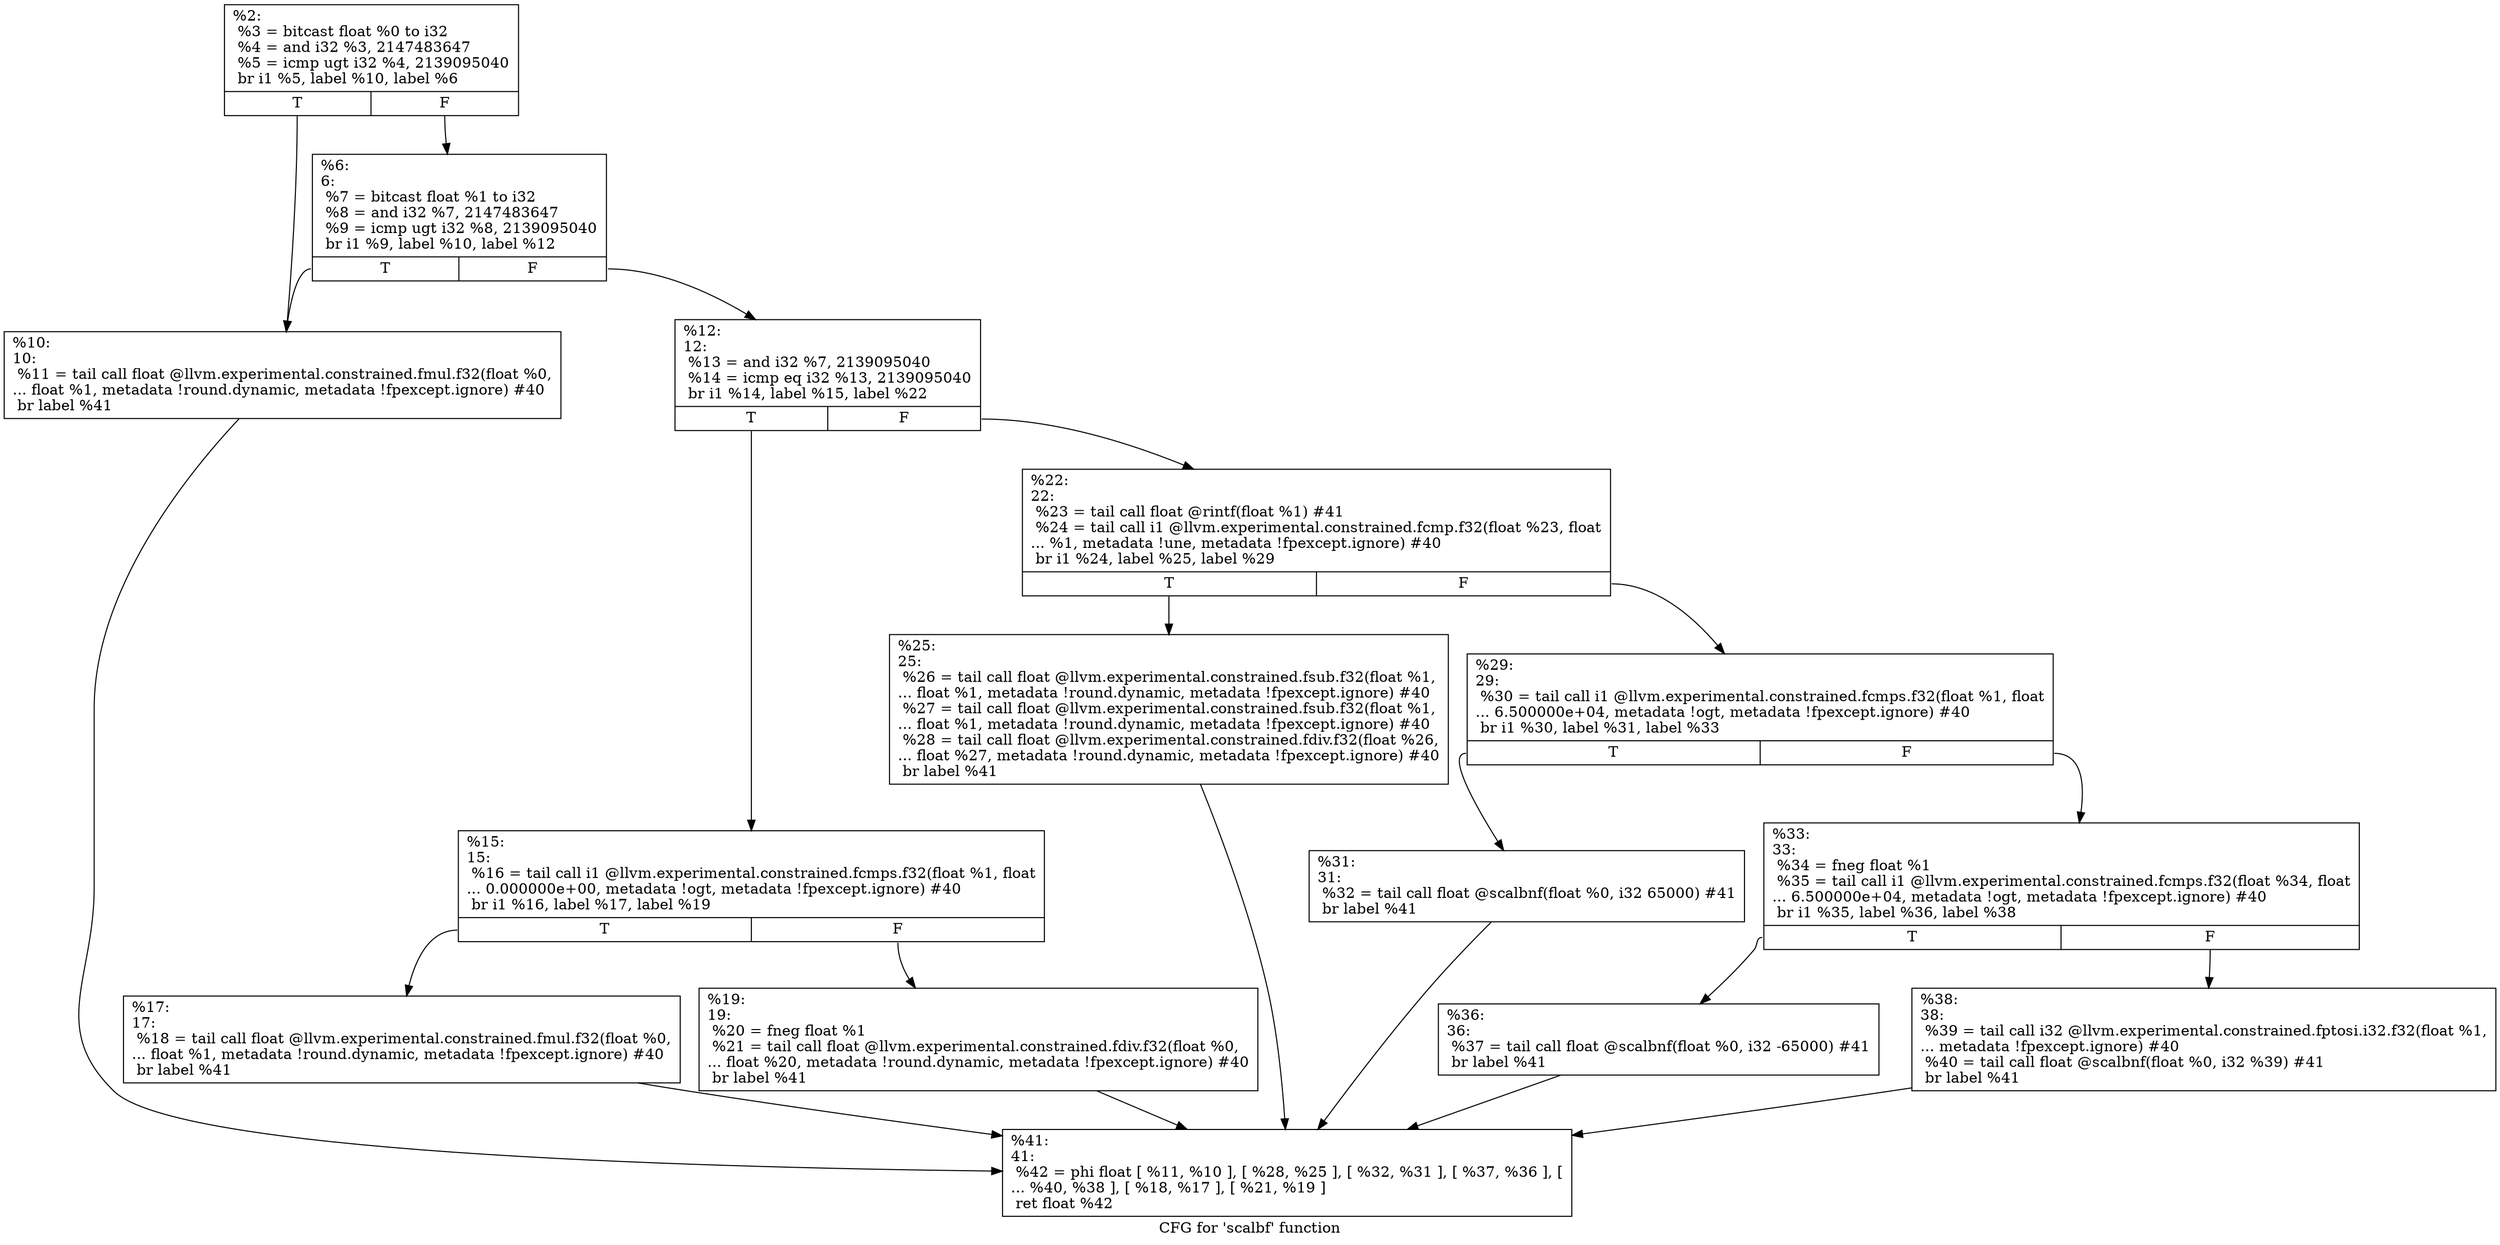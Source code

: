 digraph "CFG for 'scalbf' function" {
	label="CFG for 'scalbf' function";

	Node0x1e9bec0 [shape=record,label="{%2:\l  %3 = bitcast float %0 to i32\l  %4 = and i32 %3, 2147483647\l  %5 = icmp ugt i32 %4, 2139095040\l  br i1 %5, label %10, label %6\l|{<s0>T|<s1>F}}"];
	Node0x1e9bec0:s0 -> Node0x1e9cd40;
	Node0x1e9bec0:s1 -> Node0x1e9ccf0;
	Node0x1e9ccf0 [shape=record,label="{%6:\l6:                                                \l  %7 = bitcast float %1 to i32\l  %8 = and i32 %7, 2147483647\l  %9 = icmp ugt i32 %8, 2139095040\l  br i1 %9, label %10, label %12\l|{<s0>T|<s1>F}}"];
	Node0x1e9ccf0:s0 -> Node0x1e9cd40;
	Node0x1e9ccf0:s1 -> Node0x1e9cd90;
	Node0x1e9cd40 [shape=record,label="{%10:\l10:                                               \l  %11 = tail call float @llvm.experimental.constrained.fmul.f32(float %0,\l... float %1, metadata !round.dynamic, metadata !fpexcept.ignore) #40\l  br label %41\l}"];
	Node0x1e9cd40 -> Node0x1e9d100;
	Node0x1e9cd90 [shape=record,label="{%12:\l12:                                               \l  %13 = and i32 %7, 2139095040\l  %14 = icmp eq i32 %13, 2139095040\l  br i1 %14, label %15, label %22\l|{<s0>T|<s1>F}}"];
	Node0x1e9cd90:s0 -> Node0x1e9cde0;
	Node0x1e9cd90:s1 -> Node0x1e9ced0;
	Node0x1e9cde0 [shape=record,label="{%15:\l15:                                               \l  %16 = tail call i1 @llvm.experimental.constrained.fcmps.f32(float %1, float\l... 0.000000e+00, metadata !ogt, metadata !fpexcept.ignore) #40\l  br i1 %16, label %17, label %19\l|{<s0>T|<s1>F}}"];
	Node0x1e9cde0:s0 -> Node0x1e9ce30;
	Node0x1e9cde0:s1 -> Node0x1e9ce80;
	Node0x1e9ce30 [shape=record,label="{%17:\l17:                                               \l  %18 = tail call float @llvm.experimental.constrained.fmul.f32(float %0,\l... float %1, metadata !round.dynamic, metadata !fpexcept.ignore) #40\l  br label %41\l}"];
	Node0x1e9ce30 -> Node0x1e9d100;
	Node0x1e9ce80 [shape=record,label="{%19:\l19:                                               \l  %20 = fneg float %1\l  %21 = tail call float @llvm.experimental.constrained.fdiv.f32(float %0,\l... float %20, metadata !round.dynamic, metadata !fpexcept.ignore) #40\l  br label %41\l}"];
	Node0x1e9ce80 -> Node0x1e9d100;
	Node0x1e9ced0 [shape=record,label="{%22:\l22:                                               \l  %23 = tail call float @rintf(float %1) #41\l  %24 = tail call i1 @llvm.experimental.constrained.fcmp.f32(float %23, float\l... %1, metadata !une, metadata !fpexcept.ignore) #40\l  br i1 %24, label %25, label %29\l|{<s0>T|<s1>F}}"];
	Node0x1e9ced0:s0 -> Node0x1e9cf20;
	Node0x1e9ced0:s1 -> Node0x1e9cf70;
	Node0x1e9cf20 [shape=record,label="{%25:\l25:                                               \l  %26 = tail call float @llvm.experimental.constrained.fsub.f32(float %1,\l... float %1, metadata !round.dynamic, metadata !fpexcept.ignore) #40\l  %27 = tail call float @llvm.experimental.constrained.fsub.f32(float %1,\l... float %1, metadata !round.dynamic, metadata !fpexcept.ignore) #40\l  %28 = tail call float @llvm.experimental.constrained.fdiv.f32(float %26,\l... float %27, metadata !round.dynamic, metadata !fpexcept.ignore) #40\l  br label %41\l}"];
	Node0x1e9cf20 -> Node0x1e9d100;
	Node0x1e9cf70 [shape=record,label="{%29:\l29:                                               \l  %30 = tail call i1 @llvm.experimental.constrained.fcmps.f32(float %1, float\l... 6.500000e+04, metadata !ogt, metadata !fpexcept.ignore) #40\l  br i1 %30, label %31, label %33\l|{<s0>T|<s1>F}}"];
	Node0x1e9cf70:s0 -> Node0x1e9cfc0;
	Node0x1e9cf70:s1 -> Node0x1e9d010;
	Node0x1e9cfc0 [shape=record,label="{%31:\l31:                                               \l  %32 = tail call float @scalbnf(float %0, i32 65000) #41\l  br label %41\l}"];
	Node0x1e9cfc0 -> Node0x1e9d100;
	Node0x1e9d010 [shape=record,label="{%33:\l33:                                               \l  %34 = fneg float %1\l  %35 = tail call i1 @llvm.experimental.constrained.fcmps.f32(float %34, float\l... 6.500000e+04, metadata !ogt, metadata !fpexcept.ignore) #40\l  br i1 %35, label %36, label %38\l|{<s0>T|<s1>F}}"];
	Node0x1e9d010:s0 -> Node0x1e9d060;
	Node0x1e9d010:s1 -> Node0x1e9d0b0;
	Node0x1e9d060 [shape=record,label="{%36:\l36:                                               \l  %37 = tail call float @scalbnf(float %0, i32 -65000) #41\l  br label %41\l}"];
	Node0x1e9d060 -> Node0x1e9d100;
	Node0x1e9d0b0 [shape=record,label="{%38:\l38:                                               \l  %39 = tail call i32 @llvm.experimental.constrained.fptosi.i32.f32(float %1,\l... metadata !fpexcept.ignore) #40\l  %40 = tail call float @scalbnf(float %0, i32 %39) #41\l  br label %41\l}"];
	Node0x1e9d0b0 -> Node0x1e9d100;
	Node0x1e9d100 [shape=record,label="{%41:\l41:                                               \l  %42 = phi float [ %11, %10 ], [ %28, %25 ], [ %32, %31 ], [ %37, %36 ], [\l... %40, %38 ], [ %18, %17 ], [ %21, %19 ]\l  ret float %42\l}"];
}
